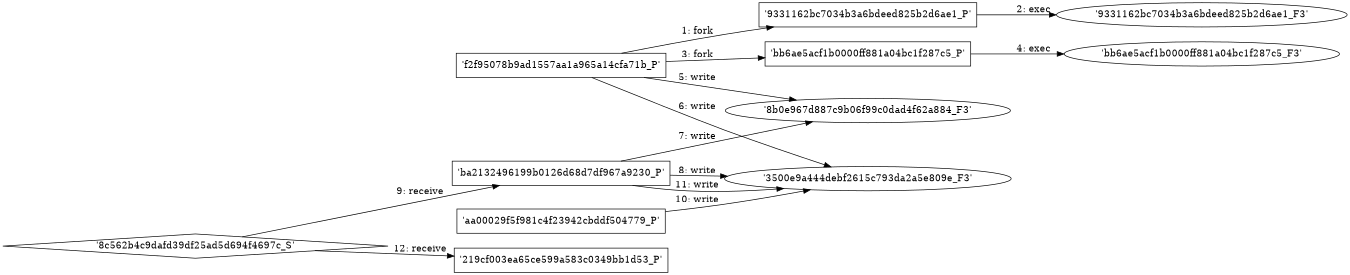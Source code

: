 digraph "D:\Learning\Paper\apt\基于CTI的攻击预警\Dataset\攻击图\ASGfromALLCTI\Phishing Financial Institutions & Social Networks.dot" {
rankdir="LR"
size="9"
fixedsize="false"
splines="true"
nodesep=0.3
ranksep=0
fontsize=10
overlap="scalexy"
engine= "neato"
	"'f2f95078b9ad1557aa1a965a14cfa71b_P'" [node_type=Process shape=box]
	"'9331162bc7034b3a6bdeed825b2d6ae1_P'" [node_type=Process shape=box]
	"'f2f95078b9ad1557aa1a965a14cfa71b_P'" -> "'9331162bc7034b3a6bdeed825b2d6ae1_P'" [label="1: fork"]
	"'9331162bc7034b3a6bdeed825b2d6ae1_P'" [node_type=Process shape=box]
	"'9331162bc7034b3a6bdeed825b2d6ae1_F3'" [node_type=File shape=ellipse]
	"'9331162bc7034b3a6bdeed825b2d6ae1_P'" -> "'9331162bc7034b3a6bdeed825b2d6ae1_F3'" [label="2: exec"]
	"'f2f95078b9ad1557aa1a965a14cfa71b_P'" [node_type=Process shape=box]
	"'bb6ae5acf1b0000ff881a04bc1f287c5_P'" [node_type=Process shape=box]
	"'f2f95078b9ad1557aa1a965a14cfa71b_P'" -> "'bb6ae5acf1b0000ff881a04bc1f287c5_P'" [label="3: fork"]
	"'bb6ae5acf1b0000ff881a04bc1f287c5_P'" [node_type=Process shape=box]
	"'bb6ae5acf1b0000ff881a04bc1f287c5_F3'" [node_type=File shape=ellipse]
	"'bb6ae5acf1b0000ff881a04bc1f287c5_P'" -> "'bb6ae5acf1b0000ff881a04bc1f287c5_F3'" [label="4: exec"]
	"'8b0e967d887c9b06f99c0dad4f62a884_F3'" [node_type=file shape=ellipse]
	"'f2f95078b9ad1557aa1a965a14cfa71b_P'" [node_type=Process shape=box]
	"'f2f95078b9ad1557aa1a965a14cfa71b_P'" -> "'8b0e967d887c9b06f99c0dad4f62a884_F3'" [label="5: write"]
	"'3500e9a444debf2615c793da2a5e809e_F3'" [node_type=file shape=ellipse]
	"'f2f95078b9ad1557aa1a965a14cfa71b_P'" [node_type=Process shape=box]
	"'f2f95078b9ad1557aa1a965a14cfa71b_P'" -> "'3500e9a444debf2615c793da2a5e809e_F3'" [label="6: write"]
	"'8b0e967d887c9b06f99c0dad4f62a884_F3'" [node_type=file shape=ellipse]
	"'ba2132496199b0126d68d7df967a9230_P'" [node_type=Process shape=box]
	"'ba2132496199b0126d68d7df967a9230_P'" -> "'8b0e967d887c9b06f99c0dad4f62a884_F3'" [label="7: write"]
	"'3500e9a444debf2615c793da2a5e809e_F3'" [node_type=file shape=ellipse]
	"'ba2132496199b0126d68d7df967a9230_P'" [node_type=Process shape=box]
	"'ba2132496199b0126d68d7df967a9230_P'" -> "'3500e9a444debf2615c793da2a5e809e_F3'" [label="8: write"]
	"'ba2132496199b0126d68d7df967a9230_P'" [node_type=Process shape=box]
	"'8c562b4c9dafd39df25ad5d694f4697c_S'" [node_type=Socket shape=diamond]
	"'8c562b4c9dafd39df25ad5d694f4697c_S'" -> "'ba2132496199b0126d68d7df967a9230_P'" [label="9: receive"]
	"'3500e9a444debf2615c793da2a5e809e_F3'" [node_type=file shape=ellipse]
	"'aa00029f5f981c4f23942cbddf504779_P'" [node_type=Process shape=box]
	"'aa00029f5f981c4f23942cbddf504779_P'" -> "'3500e9a444debf2615c793da2a5e809e_F3'" [label="10: write"]
	"'3500e9a444debf2615c793da2a5e809e_F3'" [node_type=file shape=ellipse]
	"'ba2132496199b0126d68d7df967a9230_P'" [node_type=Process shape=box]
	"'ba2132496199b0126d68d7df967a9230_P'" -> "'3500e9a444debf2615c793da2a5e809e_F3'" [label="11: write"]
	"'219cf003ea65ce599a583c0349bb1d53_P'" [node_type=Process shape=box]
	"'8c562b4c9dafd39df25ad5d694f4697c_S'" [node_type=Socket shape=diamond]
	"'8c562b4c9dafd39df25ad5d694f4697c_S'" -> "'219cf003ea65ce599a583c0349bb1d53_P'" [label="12: receive"]
}
